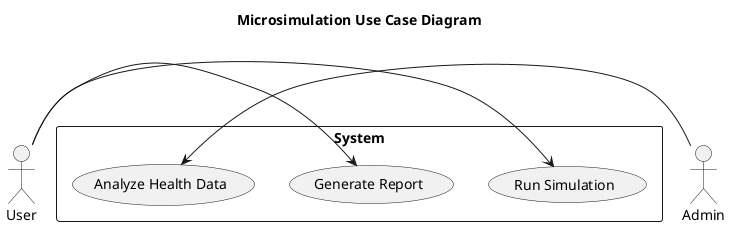 @startuml
title Microsimulation Use Case Diagram

actor Admin
actor User

rectangle System {
    usecase "Run Simulation" as UC1
    usecase "Generate Report" as UC2
    usecase "Analyze Health Data" as UC3
}

User -> UC1
User -> UC2
Admin -> UC3

@enduml
